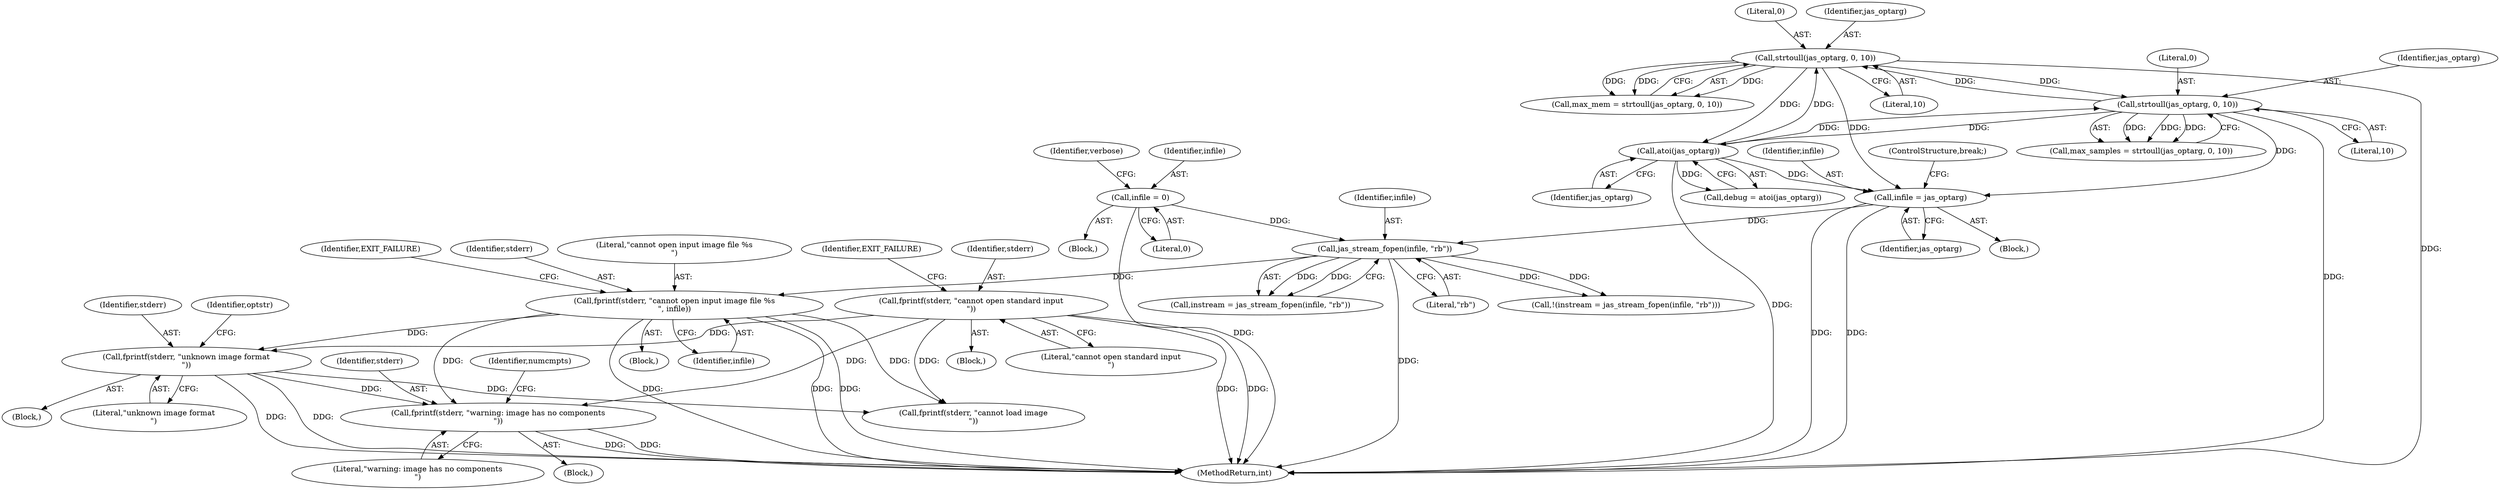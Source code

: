 digraph "0_jasper_d42b2388f7f8e0332c846675133acea151fc557a@API" {
"1000296" [label="(Call,fprintf(stderr, \"warning: image has no components\n\"))"];
"1000222" [label="(Call,fprintf(stderr, \"cannot open input image file %s\n\", infile))"];
"1000218" [label="(Call,jas_stream_fopen(infile, \"rb\"))"];
"1000139" [label="(Call,infile = 0)"];
"1000183" [label="(Call,infile = jas_optarg)"];
"1000198" [label="(Call,strtoull(jas_optarg, 0, 10))"];
"1000190" [label="(Call,strtoull(jas_optarg, 0, 10))"];
"1000179" [label="(Call,atoi(jas_optarg))"];
"1000238" [label="(Call,fprintf(stderr, \"cannot open standard input\n\"))"];
"1000251" [label="(Call,fprintf(stderr, \"unknown image format\n\"))"];
"1000183" [label="(Call,infile = jas_optarg)"];
"1000242" [label="(Identifier,EXIT_FAILURE)"];
"1000179" [label="(Call,atoi(jas_optarg))"];
"1000223" [label="(Identifier,stderr)"];
"1000221" [label="(Block,)"];
"1000141" [label="(Literal,0)"];
"1000237" [label="(Block,)"];
"1000219" [label="(Identifier,infile)"];
"1000143" [label="(Identifier,verbose)"];
"1000298" [label="(Literal,\"warning: image has no components\n\")"];
"1000296" [label="(Call,fprintf(stderr, \"warning: image has no components\n\"))"];
"1000201" [label="(Literal,10)"];
"1000251" [label="(Call,fprintf(stderr, \"unknown image format\n\"))"];
"1000191" [label="(Identifier,jas_optarg)"];
"1000198" [label="(Call,strtoull(jas_optarg, 0, 10))"];
"1000140" [label="(Identifier,infile)"];
"1000224" [label="(Literal,\"cannot open input image file %s\n\")"];
"1000220" [label="(Literal,\"rb\")"];
"1000163" [label="(Block,)"];
"1000190" [label="(Call,strtoull(jas_optarg, 0, 10))"];
"1000255" [label="(Identifier,optstr)"];
"1000239" [label="(Identifier,stderr)"];
"1000333" [label="(MethodReturn,int)"];
"1000188" [label="(Call,max_samples = strtoull(jas_optarg, 0, 10))"];
"1000222" [label="(Call,fprintf(stderr, \"cannot open input image file %s\n\", infile))"];
"1000240" [label="(Literal,\"cannot open standard input\n\")"];
"1000196" [label="(Call,max_mem = strtoull(jas_optarg, 0, 10))"];
"1000250" [label="(Block,)"];
"1000271" [label="(Call,fprintf(stderr, \"cannot load image\n\"))"];
"1000109" [label="(Block,)"];
"1000185" [label="(Identifier,jas_optarg)"];
"1000200" [label="(Literal,0)"];
"1000177" [label="(Call,debug = atoi(jas_optarg))"];
"1000192" [label="(Literal,0)"];
"1000139" [label="(Call,infile = 0)"];
"1000218" [label="(Call,jas_stream_fopen(infile, \"rb\"))"];
"1000225" [label="(Identifier,infile)"];
"1000238" [label="(Call,fprintf(stderr, \"cannot open standard input\n\"))"];
"1000253" [label="(Literal,\"unknown image format\n\")"];
"1000186" [label="(ControlStructure,break;)"];
"1000180" [label="(Identifier,jas_optarg)"];
"1000215" [label="(Call,!(instream = jas_stream_fopen(infile, \"rb\")))"];
"1000297" [label="(Identifier,stderr)"];
"1000252" [label="(Identifier,stderr)"];
"1000300" [label="(Identifier,numcmpts)"];
"1000295" [label="(Block,)"];
"1000199" [label="(Identifier,jas_optarg)"];
"1000193" [label="(Literal,10)"];
"1000227" [label="(Identifier,EXIT_FAILURE)"];
"1000216" [label="(Call,instream = jas_stream_fopen(infile, \"rb\"))"];
"1000184" [label="(Identifier,infile)"];
"1000296" -> "1000295"  [label="AST: "];
"1000296" -> "1000298"  [label="CFG: "];
"1000297" -> "1000296"  [label="AST: "];
"1000298" -> "1000296"  [label="AST: "];
"1000300" -> "1000296"  [label="CFG: "];
"1000296" -> "1000333"  [label="DDG: "];
"1000296" -> "1000333"  [label="DDG: "];
"1000222" -> "1000296"  [label="DDG: "];
"1000238" -> "1000296"  [label="DDG: "];
"1000251" -> "1000296"  [label="DDG: "];
"1000222" -> "1000221"  [label="AST: "];
"1000222" -> "1000225"  [label="CFG: "];
"1000223" -> "1000222"  [label="AST: "];
"1000224" -> "1000222"  [label="AST: "];
"1000225" -> "1000222"  [label="AST: "];
"1000227" -> "1000222"  [label="CFG: "];
"1000222" -> "1000333"  [label="DDG: "];
"1000222" -> "1000333"  [label="DDG: "];
"1000222" -> "1000333"  [label="DDG: "];
"1000218" -> "1000222"  [label="DDG: "];
"1000222" -> "1000251"  [label="DDG: "];
"1000222" -> "1000271"  [label="DDG: "];
"1000218" -> "1000216"  [label="AST: "];
"1000218" -> "1000220"  [label="CFG: "];
"1000219" -> "1000218"  [label="AST: "];
"1000220" -> "1000218"  [label="AST: "];
"1000216" -> "1000218"  [label="CFG: "];
"1000218" -> "1000333"  [label="DDG: "];
"1000218" -> "1000215"  [label="DDG: "];
"1000218" -> "1000215"  [label="DDG: "];
"1000218" -> "1000216"  [label="DDG: "];
"1000218" -> "1000216"  [label="DDG: "];
"1000139" -> "1000218"  [label="DDG: "];
"1000183" -> "1000218"  [label="DDG: "];
"1000139" -> "1000109"  [label="AST: "];
"1000139" -> "1000141"  [label="CFG: "];
"1000140" -> "1000139"  [label="AST: "];
"1000141" -> "1000139"  [label="AST: "];
"1000143" -> "1000139"  [label="CFG: "];
"1000139" -> "1000333"  [label="DDG: "];
"1000183" -> "1000163"  [label="AST: "];
"1000183" -> "1000185"  [label="CFG: "];
"1000184" -> "1000183"  [label="AST: "];
"1000185" -> "1000183"  [label="AST: "];
"1000186" -> "1000183"  [label="CFG: "];
"1000183" -> "1000333"  [label="DDG: "];
"1000183" -> "1000333"  [label="DDG: "];
"1000198" -> "1000183"  [label="DDG: "];
"1000190" -> "1000183"  [label="DDG: "];
"1000179" -> "1000183"  [label="DDG: "];
"1000198" -> "1000196"  [label="AST: "];
"1000198" -> "1000201"  [label="CFG: "];
"1000199" -> "1000198"  [label="AST: "];
"1000200" -> "1000198"  [label="AST: "];
"1000201" -> "1000198"  [label="AST: "];
"1000196" -> "1000198"  [label="CFG: "];
"1000198" -> "1000333"  [label="DDG: "];
"1000198" -> "1000179"  [label="DDG: "];
"1000198" -> "1000190"  [label="DDG: "];
"1000198" -> "1000196"  [label="DDG: "];
"1000198" -> "1000196"  [label="DDG: "];
"1000198" -> "1000196"  [label="DDG: "];
"1000190" -> "1000198"  [label="DDG: "];
"1000179" -> "1000198"  [label="DDG: "];
"1000190" -> "1000188"  [label="AST: "];
"1000190" -> "1000193"  [label="CFG: "];
"1000191" -> "1000190"  [label="AST: "];
"1000192" -> "1000190"  [label="AST: "];
"1000193" -> "1000190"  [label="AST: "];
"1000188" -> "1000190"  [label="CFG: "];
"1000190" -> "1000333"  [label="DDG: "];
"1000190" -> "1000179"  [label="DDG: "];
"1000190" -> "1000188"  [label="DDG: "];
"1000190" -> "1000188"  [label="DDG: "];
"1000190" -> "1000188"  [label="DDG: "];
"1000179" -> "1000190"  [label="DDG: "];
"1000179" -> "1000177"  [label="AST: "];
"1000179" -> "1000180"  [label="CFG: "];
"1000180" -> "1000179"  [label="AST: "];
"1000177" -> "1000179"  [label="CFG: "];
"1000179" -> "1000333"  [label="DDG: "];
"1000179" -> "1000177"  [label="DDG: "];
"1000238" -> "1000237"  [label="AST: "];
"1000238" -> "1000240"  [label="CFG: "];
"1000239" -> "1000238"  [label="AST: "];
"1000240" -> "1000238"  [label="AST: "];
"1000242" -> "1000238"  [label="CFG: "];
"1000238" -> "1000333"  [label="DDG: "];
"1000238" -> "1000333"  [label="DDG: "];
"1000238" -> "1000251"  [label="DDG: "];
"1000238" -> "1000271"  [label="DDG: "];
"1000251" -> "1000250"  [label="AST: "];
"1000251" -> "1000253"  [label="CFG: "];
"1000252" -> "1000251"  [label="AST: "];
"1000253" -> "1000251"  [label="AST: "];
"1000255" -> "1000251"  [label="CFG: "];
"1000251" -> "1000333"  [label="DDG: "];
"1000251" -> "1000333"  [label="DDG: "];
"1000251" -> "1000271"  [label="DDG: "];
}
